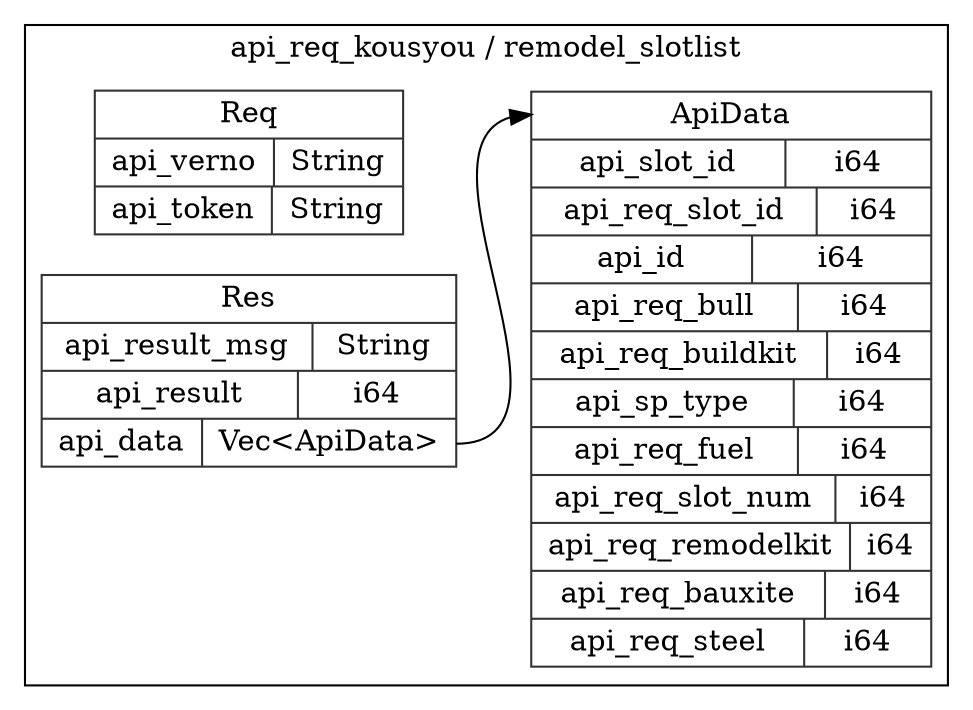 digraph {
  rankdir=LR;
  subgraph cluster_0 {
    label="api_req_kousyou / remodel_slotlist";
    node [style="filled", color=white, style="solid", color=gray20];
    api_req_kousyou__remodel_slotlist__Req [label="<Req> Req  | { api_verno | <api_verno> String } | { api_token | <api_token> String }", shape=record];
    api_req_kousyou__remodel_slotlist__ApiData [label="<ApiData> ApiData  | { api_slot_id | <api_slot_id> i64 } | { api_req_slot_id | <api_req_slot_id> i64 } | { api_id | <api_id> i64 } | { api_req_bull | <api_req_bull> i64 } | { api_req_buildkit | <api_req_buildkit> i64 } | { api_sp_type | <api_sp_type> i64 } | { api_req_fuel | <api_req_fuel> i64 } | { api_req_slot_num | <api_req_slot_num> i64 } | { api_req_remodelkit | <api_req_remodelkit> i64 } | { api_req_bauxite | <api_req_bauxite> i64 } | { api_req_steel | <api_req_steel> i64 }", shape=record];
    api_req_kousyou__remodel_slotlist__Res [label="<Res> Res  | { api_result_msg | <api_result_msg> String } | { api_result | <api_result> i64 } | { api_data | <api_data> Vec\<ApiData\> }", shape=record];
    api_req_kousyou__remodel_slotlist__Res:api_data:e -> api_req_kousyou__remodel_slotlist__ApiData:ApiData:w;
  }
}
